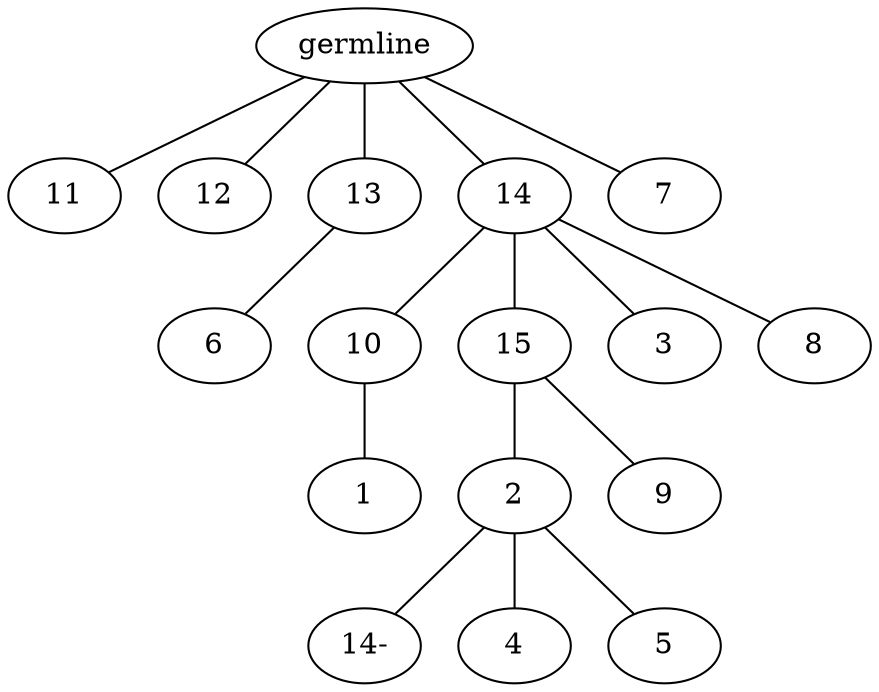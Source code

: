 graph tree {
    "140612896744880" [label="germline"];
    "140612896746608" [label="11"];
    "140612896696304" [label="12"];
    "140612896696448" [label="13"];
    "140612896697120" [label="6"];
    "140612896697792" [label="14"];
    "140612896696736" [label="10"];
    "140612896696496" [label="1"];
    "140612896698176" [label="15"];
    "140612896696544" [label="2"];
    "140612896260880" [label="14-"];
    "140612896695344" [label="4"];
    "140612896695440" [label="5"];
    "140612896696160" [label="9"];
    "140612896697552" [label="3"];
    "140612896697024" [label="8"];
    "140612896697504" [label="7"];
    "140612896744880" -- "140612896746608";
    "140612896744880" -- "140612896696304";
    "140612896744880" -- "140612896696448";
    "140612896744880" -- "140612896697792";
    "140612896744880" -- "140612896697504";
    "140612896696448" -- "140612896697120";
    "140612896697792" -- "140612896696736";
    "140612896697792" -- "140612896698176";
    "140612896697792" -- "140612896697552";
    "140612896697792" -- "140612896697024";
    "140612896696736" -- "140612896696496";
    "140612896698176" -- "140612896696544";
    "140612896698176" -- "140612896696160";
    "140612896696544" -- "140612896260880";
    "140612896696544" -- "140612896695344";
    "140612896696544" -- "140612896695440";
}
